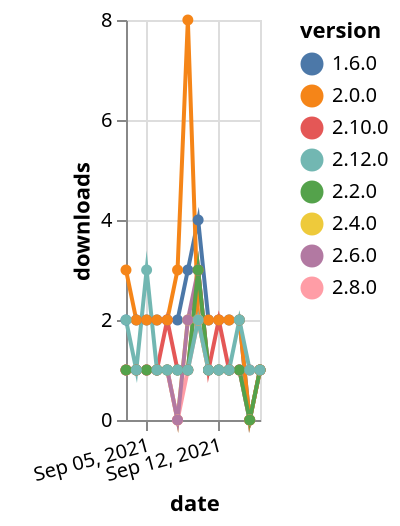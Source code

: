 {"$schema": "https://vega.github.io/schema/vega-lite/v5.json", "description": "A simple bar chart with embedded data.", "data": {"values": [{"date": "2021-09-03", "total": 2317, "delta": 2, "version": "1.6.0"}, {"date": "2021-09-04", "total": 2319, "delta": 2, "version": "1.6.0"}, {"date": "2021-09-05", "total": 2321, "delta": 2, "version": "1.6.0"}, {"date": "2021-09-06", "total": 2323, "delta": 2, "version": "1.6.0"}, {"date": "2021-09-07", "total": 2325, "delta": 2, "version": "1.6.0"}, {"date": "2021-09-08", "total": 2327, "delta": 2, "version": "1.6.0"}, {"date": "2021-09-09", "total": 2330, "delta": 3, "version": "1.6.0"}, {"date": "2021-09-10", "total": 2334, "delta": 4, "version": "1.6.0"}, {"date": "2021-09-11", "total": 2336, "delta": 2, "version": "1.6.0"}, {"date": "2021-09-12", "total": 2338, "delta": 2, "version": "1.6.0"}, {"date": "2021-09-13", "total": 2340, "delta": 2, "version": "1.6.0"}, {"date": "2021-09-14", "total": 2342, "delta": 2, "version": "1.6.0"}, {"date": "2021-09-15", "total": 2342, "delta": 0, "version": "1.6.0"}, {"date": "2021-09-16", "total": 2343, "delta": 1, "version": "1.6.0"}, {"date": "2021-09-03", "total": 200, "delta": 1, "version": "2.4.0"}, {"date": "2021-09-04", "total": 201, "delta": 1, "version": "2.4.0"}, {"date": "2021-09-05", "total": 202, "delta": 1, "version": "2.4.0"}, {"date": "2021-09-06", "total": 203, "delta": 1, "version": "2.4.0"}, {"date": "2021-09-07", "total": 204, "delta": 1, "version": "2.4.0"}, {"date": "2021-09-08", "total": 204, "delta": 0, "version": "2.4.0"}, {"date": "2021-09-09", "total": 206, "delta": 2, "version": "2.4.0"}, {"date": "2021-09-10", "total": 208, "delta": 2, "version": "2.4.0"}, {"date": "2021-09-11", "total": 209, "delta": 1, "version": "2.4.0"}, {"date": "2021-09-12", "total": 210, "delta": 1, "version": "2.4.0"}, {"date": "2021-09-13", "total": 211, "delta": 1, "version": "2.4.0"}, {"date": "2021-09-14", "total": 212, "delta": 1, "version": "2.4.0"}, {"date": "2021-09-15", "total": 212, "delta": 0, "version": "2.4.0"}, {"date": "2021-09-16", "total": 213, "delta": 1, "version": "2.4.0"}, {"date": "2021-09-03", "total": 177, "delta": 1, "version": "2.8.0"}, {"date": "2021-09-04", "total": 178, "delta": 1, "version": "2.8.0"}, {"date": "2021-09-05", "total": 179, "delta": 1, "version": "2.8.0"}, {"date": "2021-09-06", "total": 180, "delta": 1, "version": "2.8.0"}, {"date": "2021-09-07", "total": 181, "delta": 1, "version": "2.8.0"}, {"date": "2021-09-08", "total": 181, "delta": 0, "version": "2.8.0"}, {"date": "2021-09-09", "total": 182, "delta": 1, "version": "2.8.0"}, {"date": "2021-09-10", "total": 184, "delta": 2, "version": "2.8.0"}, {"date": "2021-09-11", "total": 185, "delta": 1, "version": "2.8.0"}, {"date": "2021-09-12", "total": 186, "delta": 1, "version": "2.8.0"}, {"date": "2021-09-13", "total": 187, "delta": 1, "version": "2.8.0"}, {"date": "2021-09-14", "total": 188, "delta": 1, "version": "2.8.0"}, {"date": "2021-09-15", "total": 188, "delta": 0, "version": "2.8.0"}, {"date": "2021-09-16", "total": 189, "delta": 1, "version": "2.8.0"}, {"date": "2021-09-03", "total": 200, "delta": 1, "version": "2.6.0"}, {"date": "2021-09-04", "total": 201, "delta": 1, "version": "2.6.0"}, {"date": "2021-09-05", "total": 202, "delta": 1, "version": "2.6.0"}, {"date": "2021-09-06", "total": 203, "delta": 1, "version": "2.6.0"}, {"date": "2021-09-07", "total": 204, "delta": 1, "version": "2.6.0"}, {"date": "2021-09-08", "total": 204, "delta": 0, "version": "2.6.0"}, {"date": "2021-09-09", "total": 206, "delta": 2, "version": "2.6.0"}, {"date": "2021-09-10", "total": 209, "delta": 3, "version": "2.6.0"}, {"date": "2021-09-11", "total": 210, "delta": 1, "version": "2.6.0"}, {"date": "2021-09-12", "total": 211, "delta": 1, "version": "2.6.0"}, {"date": "2021-09-13", "total": 212, "delta": 1, "version": "2.6.0"}, {"date": "2021-09-14", "total": 213, "delta": 1, "version": "2.6.0"}, {"date": "2021-09-15", "total": 213, "delta": 0, "version": "2.6.0"}, {"date": "2021-09-16", "total": 214, "delta": 1, "version": "2.6.0"}, {"date": "2021-09-03", "total": 197, "delta": 1, "version": "2.10.0"}, {"date": "2021-09-04", "total": 198, "delta": 1, "version": "2.10.0"}, {"date": "2021-09-05", "total": 199, "delta": 1, "version": "2.10.0"}, {"date": "2021-09-06", "total": 200, "delta": 1, "version": "2.10.0"}, {"date": "2021-09-07", "total": 202, "delta": 2, "version": "2.10.0"}, {"date": "2021-09-08", "total": 203, "delta": 1, "version": "2.10.0"}, {"date": "2021-09-09", "total": 204, "delta": 1, "version": "2.10.0"}, {"date": "2021-09-10", "total": 207, "delta": 3, "version": "2.10.0"}, {"date": "2021-09-11", "total": 208, "delta": 1, "version": "2.10.0"}, {"date": "2021-09-12", "total": 210, "delta": 2, "version": "2.10.0"}, {"date": "2021-09-13", "total": 211, "delta": 1, "version": "2.10.0"}, {"date": "2021-09-14", "total": 212, "delta": 1, "version": "2.10.0"}, {"date": "2021-09-15", "total": 213, "delta": 1, "version": "2.10.0"}, {"date": "2021-09-16", "total": 214, "delta": 1, "version": "2.10.0"}, {"date": "2021-09-03", "total": 2492, "delta": 3, "version": "2.0.0"}, {"date": "2021-09-04", "total": 2494, "delta": 2, "version": "2.0.0"}, {"date": "2021-09-05", "total": 2496, "delta": 2, "version": "2.0.0"}, {"date": "2021-09-06", "total": 2498, "delta": 2, "version": "2.0.0"}, {"date": "2021-09-07", "total": 2500, "delta": 2, "version": "2.0.0"}, {"date": "2021-09-08", "total": 2503, "delta": 3, "version": "2.0.0"}, {"date": "2021-09-09", "total": 2511, "delta": 8, "version": "2.0.0"}, {"date": "2021-09-10", "total": 2513, "delta": 2, "version": "2.0.0"}, {"date": "2021-09-11", "total": 2515, "delta": 2, "version": "2.0.0"}, {"date": "2021-09-12", "total": 2517, "delta": 2, "version": "2.0.0"}, {"date": "2021-09-13", "total": 2519, "delta": 2, "version": "2.0.0"}, {"date": "2021-09-14", "total": 2521, "delta": 2, "version": "2.0.0"}, {"date": "2021-09-15", "total": 2521, "delta": 0, "version": "2.0.0"}, {"date": "2021-09-16", "total": 2522, "delta": 1, "version": "2.0.0"}, {"date": "2021-09-03", "total": 263, "delta": 1, "version": "2.2.0"}, {"date": "2021-09-04", "total": 264, "delta": 1, "version": "2.2.0"}, {"date": "2021-09-05", "total": 265, "delta": 1, "version": "2.2.0"}, {"date": "2021-09-06", "total": 266, "delta": 1, "version": "2.2.0"}, {"date": "2021-09-07", "total": 267, "delta": 1, "version": "2.2.0"}, {"date": "2021-09-08", "total": 268, "delta": 1, "version": "2.2.0"}, {"date": "2021-09-09", "total": 269, "delta": 1, "version": "2.2.0"}, {"date": "2021-09-10", "total": 272, "delta": 3, "version": "2.2.0"}, {"date": "2021-09-11", "total": 273, "delta": 1, "version": "2.2.0"}, {"date": "2021-09-12", "total": 274, "delta": 1, "version": "2.2.0"}, {"date": "2021-09-13", "total": 275, "delta": 1, "version": "2.2.0"}, {"date": "2021-09-14", "total": 276, "delta": 1, "version": "2.2.0"}, {"date": "2021-09-15", "total": 276, "delta": 0, "version": "2.2.0"}, {"date": "2021-09-16", "total": 277, "delta": 1, "version": "2.2.0"}, {"date": "2021-09-03", "total": 124, "delta": 2, "version": "2.12.0"}, {"date": "2021-09-04", "total": 125, "delta": 1, "version": "2.12.0"}, {"date": "2021-09-05", "total": 128, "delta": 3, "version": "2.12.0"}, {"date": "2021-09-06", "total": 129, "delta": 1, "version": "2.12.0"}, {"date": "2021-09-07", "total": 130, "delta": 1, "version": "2.12.0"}, {"date": "2021-09-08", "total": 131, "delta": 1, "version": "2.12.0"}, {"date": "2021-09-09", "total": 132, "delta": 1, "version": "2.12.0"}, {"date": "2021-09-10", "total": 134, "delta": 2, "version": "2.12.0"}, {"date": "2021-09-11", "total": 135, "delta": 1, "version": "2.12.0"}, {"date": "2021-09-12", "total": 136, "delta": 1, "version": "2.12.0"}, {"date": "2021-09-13", "total": 137, "delta": 1, "version": "2.12.0"}, {"date": "2021-09-14", "total": 139, "delta": 2, "version": "2.12.0"}, {"date": "2021-09-15", "total": 140, "delta": 1, "version": "2.12.0"}, {"date": "2021-09-16", "total": 141, "delta": 1, "version": "2.12.0"}]}, "width": "container", "mark": {"type": "line", "point": {"filled": true}}, "encoding": {"x": {"field": "date", "type": "temporal", "timeUnit": "yearmonthdate", "title": "date", "axis": {"labelAngle": -15}}, "y": {"field": "delta", "type": "quantitative", "title": "downloads"}, "color": {"field": "version", "type": "nominal"}, "tooltip": {"field": "delta"}}}